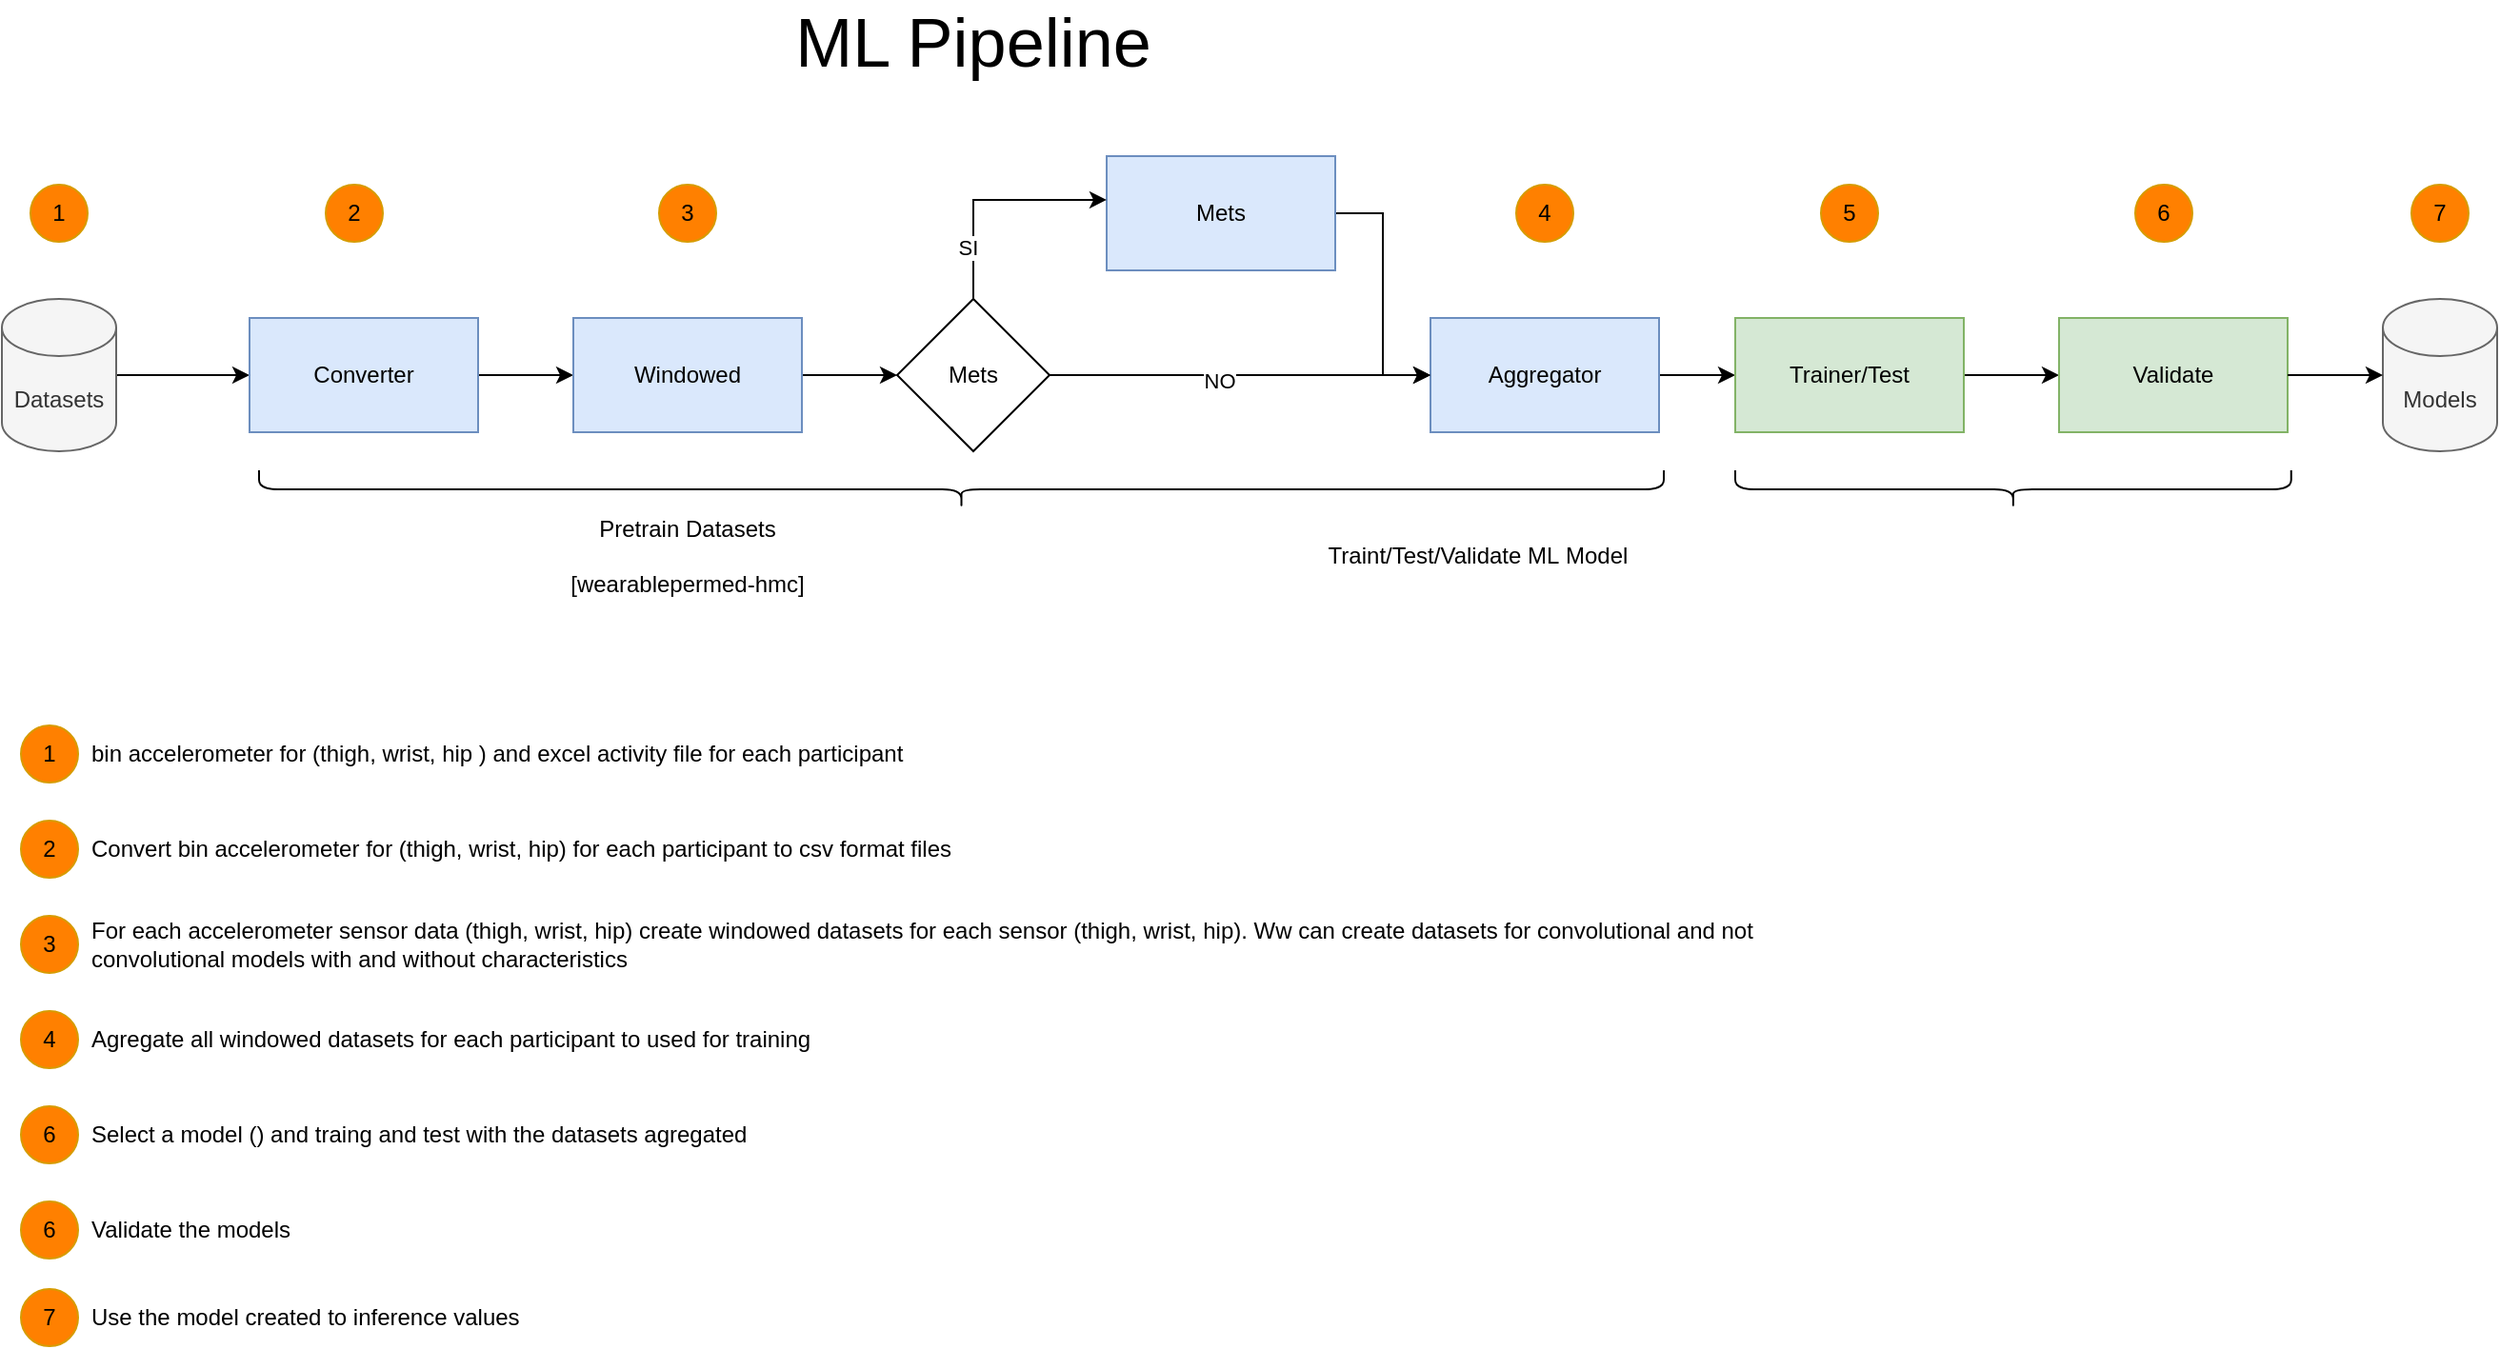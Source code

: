 <mxfile version="27.1.6">
  <diagram name="ML Pipeline" id="eVOmrs8MSlbzeXd1V6C2">
    <mxGraphModel dx="1360" dy="759" grid="1" gridSize="10" guides="1" tooltips="1" connect="1" arrows="1" fold="1" page="1" pageScale="1" pageWidth="1169" pageHeight="827" math="0" shadow="0">
      <root>
        <mxCell id="0" />
        <mxCell id="1" parent="0" />
        <mxCell id="TuEI_6CooeL6YMEbKrYp-8" style="edgeStyle=orthogonalEdgeStyle;rounded=0;orthogonalLoop=1;jettySize=auto;html=1;entryX=0;entryY=0.5;entryDx=0;entryDy=0;" parent="1" source="TuEI_6CooeL6YMEbKrYp-2" target="TuEI_6CooeL6YMEbKrYp-3" edge="1">
          <mxGeometry relative="1" as="geometry" />
        </mxCell>
        <mxCell id="TuEI_6CooeL6YMEbKrYp-2" value="Datasets" style="shape=cylinder3;whiteSpace=wrap;html=1;boundedLbl=1;backgroundOutline=1;size=15;fillColor=#f5f5f5;fontColor=#333333;strokeColor=#666666;" parent="1" vertex="1">
          <mxGeometry x="110" y="190" width="60" height="80" as="geometry" />
        </mxCell>
        <mxCell id="TuEI_6CooeL6YMEbKrYp-9" style="edgeStyle=orthogonalEdgeStyle;rounded=0;orthogonalLoop=1;jettySize=auto;html=1;entryX=0;entryY=0.5;entryDx=0;entryDy=0;" parent="1" source="TuEI_6CooeL6YMEbKrYp-3" target="TuEI_6CooeL6YMEbKrYp-4" edge="1">
          <mxGeometry relative="1" as="geometry" />
        </mxCell>
        <mxCell id="TuEI_6CooeL6YMEbKrYp-3" value="Converter" style="rounded=0;whiteSpace=wrap;html=1;fillColor=#dae8fc;strokeColor=#6c8ebf;" parent="1" vertex="1">
          <mxGeometry x="240" y="200" width="120" height="60" as="geometry" />
        </mxCell>
        <mxCell id="TuEI_6CooeL6YMEbKrYp-10" style="edgeStyle=orthogonalEdgeStyle;rounded=0;orthogonalLoop=1;jettySize=auto;html=1;entryX=0;entryY=0.5;entryDx=0;entryDy=0;" parent="1" source="TuEI_6CooeL6YMEbKrYp-4" target="0BbZo_aPZFD1kCcCwOeu-2" edge="1">
          <mxGeometry relative="1" as="geometry" />
        </mxCell>
        <mxCell id="TuEI_6CooeL6YMEbKrYp-4" value="Windowed" style="rounded=0;whiteSpace=wrap;html=1;fillColor=#dae8fc;strokeColor=#6c8ebf;" parent="1" vertex="1">
          <mxGeometry x="410" y="200" width="120" height="60" as="geometry" />
        </mxCell>
        <mxCell id="TuEI_6CooeL6YMEbKrYp-11" style="edgeStyle=orthogonalEdgeStyle;rounded=0;orthogonalLoop=1;jettySize=auto;html=1;entryX=0;entryY=0.5;entryDx=0;entryDy=0;" parent="1" source="TuEI_6CooeL6YMEbKrYp-5" target="TuEI_6CooeL6YMEbKrYp-6" edge="1">
          <mxGeometry relative="1" as="geometry" />
        </mxCell>
        <mxCell id="TuEI_6CooeL6YMEbKrYp-5" value="Aggregator" style="rounded=0;whiteSpace=wrap;html=1;fillColor=#dae8fc;strokeColor=#6c8ebf;" parent="1" vertex="1">
          <mxGeometry x="860" y="200" width="120" height="60" as="geometry" />
        </mxCell>
        <mxCell id="TuEI_6CooeL6YMEbKrYp-26" style="edgeStyle=orthogonalEdgeStyle;rounded=0;orthogonalLoop=1;jettySize=auto;html=1;entryX=0;entryY=0.5;entryDx=0;entryDy=0;" parent="1" source="TuEI_6CooeL6YMEbKrYp-6" target="TuEI_6CooeL6YMEbKrYp-25" edge="1">
          <mxGeometry relative="1" as="geometry" />
        </mxCell>
        <mxCell id="TuEI_6CooeL6YMEbKrYp-6" value="Trainer/Test" style="rounded=0;whiteSpace=wrap;html=1;fillColor=#d5e8d4;strokeColor=#82b366;" parent="1" vertex="1">
          <mxGeometry x="1020" y="200" width="120" height="60" as="geometry" />
        </mxCell>
        <mxCell id="TuEI_6CooeL6YMEbKrYp-7" value="Models" style="shape=cylinder3;whiteSpace=wrap;html=1;boundedLbl=1;backgroundOutline=1;size=15;fillColor=#f5f5f5;fontColor=#333333;strokeColor=#666666;" parent="1" vertex="1">
          <mxGeometry x="1360" y="190" width="60" height="80" as="geometry" />
        </mxCell>
        <mxCell id="TuEI_6CooeL6YMEbKrYp-13" value="2" style="ellipse;whiteSpace=wrap;html=1;aspect=fixed;fillColor=#FF8000;strokeColor=#d79b00;" parent="1" vertex="1">
          <mxGeometry x="280" y="130" width="30" height="30" as="geometry" />
        </mxCell>
        <mxCell id="TuEI_6CooeL6YMEbKrYp-14" value="1" style="ellipse;whiteSpace=wrap;html=1;aspect=fixed;fillColor=#FF8000;strokeColor=#d79b00;" parent="1" vertex="1">
          <mxGeometry x="125" y="130" width="30" height="30" as="geometry" />
        </mxCell>
        <mxCell id="TuEI_6CooeL6YMEbKrYp-16" value="3" style="ellipse;whiteSpace=wrap;html=1;aspect=fixed;fillColor=#FF8000;strokeColor=#d79b00;" parent="1" vertex="1">
          <mxGeometry x="455" y="130" width="30" height="30" as="geometry" />
        </mxCell>
        <mxCell id="TuEI_6CooeL6YMEbKrYp-17" value="4" style="ellipse;whiteSpace=wrap;html=1;aspect=fixed;fillColor=#FF8000;strokeColor=#d79b00;" parent="1" vertex="1">
          <mxGeometry x="905" y="130" width="30" height="30" as="geometry" />
        </mxCell>
        <mxCell id="TuEI_6CooeL6YMEbKrYp-18" value="6" style="ellipse;whiteSpace=wrap;html=1;aspect=fixed;fillColor=#FF8000;strokeColor=#d79b00;" parent="1" vertex="1">
          <mxGeometry x="1230" y="130" width="30" height="30" as="geometry" />
        </mxCell>
        <mxCell id="TuEI_6CooeL6YMEbKrYp-19" value="7" style="ellipse;whiteSpace=wrap;html=1;aspect=fixed;fillColor=#FF8000;strokeColor=#d79b00;" parent="1" vertex="1">
          <mxGeometry x="1375" y="130" width="30" height="30" as="geometry" />
        </mxCell>
        <mxCell id="TuEI_6CooeL6YMEbKrYp-21" value="" style="shape=curlyBracket;whiteSpace=wrap;html=1;rounded=1;labelPosition=left;verticalLabelPosition=middle;align=right;verticalAlign=middle;rotation=-90;" parent="1" vertex="1">
          <mxGeometry x="603.75" y="-78.75" width="20" height="737.5" as="geometry" />
        </mxCell>
        <mxCell id="TuEI_6CooeL6YMEbKrYp-22" value="" style="shape=curlyBracket;whiteSpace=wrap;html=1;rounded=1;labelPosition=left;verticalLabelPosition=middle;align=right;verticalAlign=middle;rotation=-90;" parent="1" vertex="1">
          <mxGeometry x="1155.94" y="144.06" width="20" height="291.87" as="geometry" />
        </mxCell>
        <mxCell id="TuEI_6CooeL6YMEbKrYp-23" value="Pretrain Datasets&lt;br&gt;&lt;br&gt;[&lt;span style=&quot;background-color: transparent; color: light-dark(rgb(0, 0, 0), rgb(255, 255, 255));&quot;&gt;wearablepermed-hmc]&lt;/span&gt;" style="text;html=1;align=center;verticalAlign=middle;whiteSpace=wrap;rounded=0;" parent="1" vertex="1">
          <mxGeometry x="240" y="310" width="460" height="30" as="geometry" />
        </mxCell>
        <mxCell id="TuEI_6CooeL6YMEbKrYp-24" value="Traint/Test/Validate ML&amp;nbsp;&lt;span style=&quot;background-color: transparent; color: light-dark(rgb(0, 0, 0), rgb(255, 255, 255));&quot;&gt;Model&lt;/span&gt;" style="text;html=1;align=center;verticalAlign=middle;whiteSpace=wrap;rounded=0;" parent="1" vertex="1">
          <mxGeometry x="740" y="310" width="290" height="30" as="geometry" />
        </mxCell>
        <mxCell id="TuEI_6CooeL6YMEbKrYp-25" value="Validate" style="rounded=0;whiteSpace=wrap;html=1;fillColor=#d5e8d4;strokeColor=#82b366;" parent="1" vertex="1">
          <mxGeometry x="1190" y="200" width="120" height="60" as="geometry" />
        </mxCell>
        <mxCell id="TuEI_6CooeL6YMEbKrYp-27" style="edgeStyle=orthogonalEdgeStyle;rounded=0;orthogonalLoop=1;jettySize=auto;html=1;entryX=0;entryY=0.5;entryDx=0;entryDy=0;entryPerimeter=0;" parent="1" source="TuEI_6CooeL6YMEbKrYp-25" target="TuEI_6CooeL6YMEbKrYp-7" edge="1">
          <mxGeometry relative="1" as="geometry" />
        </mxCell>
        <mxCell id="TuEI_6CooeL6YMEbKrYp-28" value="&lt;font style=&quot;font-size: 36px;&quot;&gt;ML Pipeline&lt;/font&gt;" style="text;html=1;align=center;verticalAlign=middle;whiteSpace=wrap;rounded=0;" parent="1" vertex="1">
          <mxGeometry x="120" y="40" width="1000" height="30" as="geometry" />
        </mxCell>
        <mxCell id="2uUFkzXllgV1rvSKRyte-1" value="1" style="ellipse;whiteSpace=wrap;html=1;aspect=fixed;fillColor=#FF8000;strokeColor=#d79b00;" parent="1" vertex="1">
          <mxGeometry x="120" y="414" width="30" height="30" as="geometry" />
        </mxCell>
        <mxCell id="2uUFkzXllgV1rvSKRyte-2" value="bin accelerometer for (thigh, wrist, hip ) and excel activity file for each participant" style="text;html=1;align=left;verticalAlign=middle;whiteSpace=wrap;rounded=0;" parent="1" vertex="1">
          <mxGeometry x="155" y="414" width="880" height="30" as="geometry" />
        </mxCell>
        <mxCell id="2uUFkzXllgV1rvSKRyte-3" value="2" style="ellipse;whiteSpace=wrap;html=1;aspect=fixed;fillColor=#FF8000;strokeColor=#d79b00;" parent="1" vertex="1">
          <mxGeometry x="120" y="464" width="30" height="30" as="geometry" />
        </mxCell>
        <mxCell id="2uUFkzXllgV1rvSKRyte-4" value="Convert bin accelerometer for (thigh, wrist, hip) for each participant to csv format files" style="text;html=1;align=left;verticalAlign=middle;whiteSpace=wrap;rounded=0;" parent="1" vertex="1">
          <mxGeometry x="155" y="464" width="880" height="30" as="geometry" />
        </mxCell>
        <mxCell id="2uUFkzXllgV1rvSKRyte-7" value="3" style="ellipse;whiteSpace=wrap;html=1;aspect=fixed;fillColor=#FF8000;strokeColor=#d79b00;" parent="1" vertex="1">
          <mxGeometry x="120" y="514" width="30" height="30" as="geometry" />
        </mxCell>
        <mxCell id="2uUFkzXllgV1rvSKRyte-8" value="For each accelerometer sensor data (thigh, wrist, hip) create windowed datasets for each sensor (thigh, wrist, hip). Ww can create datasets for convolutional and not convolutional models with and without characteristics" style="text;html=1;align=left;verticalAlign=middle;whiteSpace=wrap;rounded=0;" parent="1" vertex="1">
          <mxGeometry x="155" y="514" width="880" height="30" as="geometry" />
        </mxCell>
        <mxCell id="2uUFkzXllgV1rvSKRyte-9" value="4" style="ellipse;whiteSpace=wrap;html=1;aspect=fixed;fillColor=#FF8000;strokeColor=#d79b00;" parent="1" vertex="1">
          <mxGeometry x="120" y="564" width="30" height="30" as="geometry" />
        </mxCell>
        <mxCell id="2uUFkzXllgV1rvSKRyte-10" value="Agregate all windowed datasets for each participant to used for training" style="text;html=1;align=left;verticalAlign=middle;whiteSpace=wrap;rounded=0;" parent="1" vertex="1">
          <mxGeometry x="155" y="564" width="880" height="30" as="geometry" />
        </mxCell>
        <mxCell id="2uUFkzXllgV1rvSKRyte-11" value="5" style="ellipse;whiteSpace=wrap;html=1;aspect=fixed;fillColor=#FF8000;strokeColor=#d79b00;" parent="1" vertex="1">
          <mxGeometry x="1065" y="130" width="30" height="30" as="geometry" />
        </mxCell>
        <mxCell id="2uUFkzXllgV1rvSKRyte-12" value="6" style="ellipse;whiteSpace=wrap;html=1;aspect=fixed;fillColor=#FF8000;strokeColor=#d79b00;" parent="1" vertex="1">
          <mxGeometry x="120" y="614" width="30" height="30" as="geometry" />
        </mxCell>
        <mxCell id="2uUFkzXllgV1rvSKRyte-13" value="Select a model () and traing and test with the datasets agregated" style="text;html=1;align=left;verticalAlign=middle;whiteSpace=wrap;rounded=0;" parent="1" vertex="1">
          <mxGeometry x="155" y="614" width="880" height="30" as="geometry" />
        </mxCell>
        <mxCell id="2uUFkzXllgV1rvSKRyte-14" value="6" style="ellipse;whiteSpace=wrap;html=1;aspect=fixed;fillColor=#FF8000;strokeColor=#d79b00;" parent="1" vertex="1">
          <mxGeometry x="120" y="664" width="30" height="30" as="geometry" />
        </mxCell>
        <mxCell id="2uUFkzXllgV1rvSKRyte-15" value="Validate the models" style="text;html=1;align=left;verticalAlign=middle;whiteSpace=wrap;rounded=0;" parent="1" vertex="1">
          <mxGeometry x="155" y="664" width="880" height="30" as="geometry" />
        </mxCell>
        <mxCell id="2uUFkzXllgV1rvSKRyte-16" value="7" style="ellipse;whiteSpace=wrap;html=1;aspect=fixed;fillColor=#FF8000;strokeColor=#d79b00;" parent="1" vertex="1">
          <mxGeometry x="120" y="710" width="30" height="30" as="geometry" />
        </mxCell>
        <mxCell id="2uUFkzXllgV1rvSKRyte-17" value="Use the model created to inference values&amp;nbsp;" style="text;html=1;align=left;verticalAlign=middle;whiteSpace=wrap;rounded=0;" parent="1" vertex="1">
          <mxGeometry x="155" y="710" width="880" height="30" as="geometry" />
        </mxCell>
        <mxCell id="0BbZo_aPZFD1kCcCwOeu-4" style="edgeStyle=orthogonalEdgeStyle;rounded=0;orthogonalLoop=1;jettySize=auto;html=1;entryX=0;entryY=0.5;entryDx=0;entryDy=0;" edge="1" parent="1" source="0BbZo_aPZFD1kCcCwOeu-1" target="TuEI_6CooeL6YMEbKrYp-5">
          <mxGeometry relative="1" as="geometry" />
        </mxCell>
        <mxCell id="0BbZo_aPZFD1kCcCwOeu-1" value="Mets" style="rounded=0;whiteSpace=wrap;html=1;fillColor=#dae8fc;strokeColor=#6c8ebf;" vertex="1" parent="1">
          <mxGeometry x="690" y="115" width="120" height="60" as="geometry" />
        </mxCell>
        <mxCell id="0BbZo_aPZFD1kCcCwOeu-5" style="edgeStyle=orthogonalEdgeStyle;rounded=0;orthogonalLoop=1;jettySize=auto;html=1;entryX=0;entryY=0.5;entryDx=0;entryDy=0;" edge="1" parent="1" source="0BbZo_aPZFD1kCcCwOeu-2" target="TuEI_6CooeL6YMEbKrYp-5">
          <mxGeometry relative="1" as="geometry" />
        </mxCell>
        <mxCell id="0BbZo_aPZFD1kCcCwOeu-7" value="NO" style="edgeLabel;html=1;align=center;verticalAlign=middle;resizable=0;points=[];" vertex="1" connectable="0" parent="0BbZo_aPZFD1kCcCwOeu-5">
          <mxGeometry x="-0.11" y="-3" relative="1" as="geometry">
            <mxPoint as="offset" />
          </mxGeometry>
        </mxCell>
        <mxCell id="0BbZo_aPZFD1kCcCwOeu-2" value="Mets" style="rhombus;whiteSpace=wrap;html=1;" vertex="1" parent="1">
          <mxGeometry x="580" y="190" width="80" height="80" as="geometry" />
        </mxCell>
        <mxCell id="0BbZo_aPZFD1kCcCwOeu-3" style="edgeStyle=orthogonalEdgeStyle;rounded=0;orthogonalLoop=1;jettySize=auto;html=1;entryX=0;entryY=0.383;entryDx=0;entryDy=0;entryPerimeter=0;exitX=0.5;exitY=0;exitDx=0;exitDy=0;" edge="1" parent="1" source="0BbZo_aPZFD1kCcCwOeu-2" target="0BbZo_aPZFD1kCcCwOeu-1">
          <mxGeometry relative="1" as="geometry" />
        </mxCell>
        <mxCell id="0BbZo_aPZFD1kCcCwOeu-6" value="SI" style="edgeLabel;html=1;align=center;verticalAlign=middle;resizable=0;points=[];" vertex="1" connectable="0" parent="0BbZo_aPZFD1kCcCwOeu-3">
          <mxGeometry x="-0.557" y="3" relative="1" as="geometry">
            <mxPoint as="offset" />
          </mxGeometry>
        </mxCell>
      </root>
    </mxGraphModel>
  </diagram>
</mxfile>
